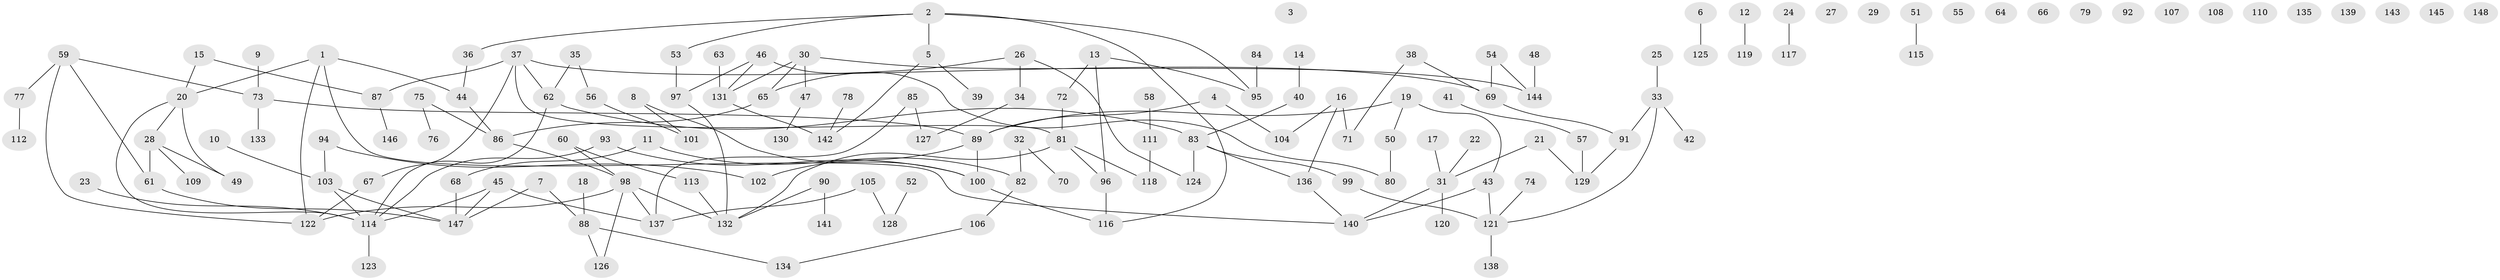 // coarse degree distribution, {5: 0.1111111111111111, 3: 0.16666666666666666, 2: 0.18518518518518517, 7: 0.037037037037037035, 4: 0.09259259259259259, 1: 0.2962962962962963, 8: 0.037037037037037035, 6: 0.05555555555555555, 9: 0.018518518518518517}
// Generated by graph-tools (version 1.1) at 2025/46/03/06/25 01:46:56]
// undirected, 148 vertices, 160 edges
graph export_dot {
graph [start="1"]
  node [color=gray90,style=filled];
  1;
  2;
  3;
  4;
  5;
  6;
  7;
  8;
  9;
  10;
  11;
  12;
  13;
  14;
  15;
  16;
  17;
  18;
  19;
  20;
  21;
  22;
  23;
  24;
  25;
  26;
  27;
  28;
  29;
  30;
  31;
  32;
  33;
  34;
  35;
  36;
  37;
  38;
  39;
  40;
  41;
  42;
  43;
  44;
  45;
  46;
  47;
  48;
  49;
  50;
  51;
  52;
  53;
  54;
  55;
  56;
  57;
  58;
  59;
  60;
  61;
  62;
  63;
  64;
  65;
  66;
  67;
  68;
  69;
  70;
  71;
  72;
  73;
  74;
  75;
  76;
  77;
  78;
  79;
  80;
  81;
  82;
  83;
  84;
  85;
  86;
  87;
  88;
  89;
  90;
  91;
  92;
  93;
  94;
  95;
  96;
  97;
  98;
  99;
  100;
  101;
  102;
  103;
  104;
  105;
  106;
  107;
  108;
  109;
  110;
  111;
  112;
  113;
  114;
  115;
  116;
  117;
  118;
  119;
  120;
  121;
  122;
  123;
  124;
  125;
  126;
  127;
  128;
  129;
  130;
  131;
  132;
  133;
  134;
  135;
  136;
  137;
  138;
  139;
  140;
  141;
  142;
  143;
  144;
  145;
  146;
  147;
  148;
  1 -- 20;
  1 -- 44;
  1 -- 122;
  1 -- 140;
  2 -- 5;
  2 -- 36;
  2 -- 53;
  2 -- 95;
  2 -- 116;
  4 -- 89;
  4 -- 104;
  5 -- 39;
  5 -- 142;
  6 -- 125;
  7 -- 88;
  7 -- 147;
  8 -- 100;
  8 -- 101;
  9 -- 73;
  10 -- 103;
  11 -- 68;
  11 -- 82;
  12 -- 119;
  13 -- 72;
  13 -- 95;
  13 -- 96;
  14 -- 40;
  15 -- 20;
  15 -- 87;
  16 -- 71;
  16 -- 104;
  16 -- 136;
  17 -- 31;
  18 -- 88;
  19 -- 43;
  19 -- 50;
  19 -- 89;
  20 -- 28;
  20 -- 49;
  20 -- 114;
  21 -- 31;
  21 -- 129;
  22 -- 31;
  23 -- 114;
  24 -- 117;
  25 -- 33;
  26 -- 34;
  26 -- 65;
  26 -- 124;
  28 -- 49;
  28 -- 61;
  28 -- 109;
  30 -- 47;
  30 -- 65;
  30 -- 131;
  30 -- 144;
  31 -- 120;
  31 -- 140;
  32 -- 70;
  32 -- 82;
  33 -- 42;
  33 -- 91;
  33 -- 121;
  34 -- 127;
  35 -- 56;
  35 -- 62;
  36 -- 44;
  37 -- 62;
  37 -- 67;
  37 -- 69;
  37 -- 81;
  37 -- 87;
  38 -- 69;
  38 -- 71;
  40 -- 83;
  41 -- 57;
  43 -- 121;
  43 -- 140;
  44 -- 86;
  45 -- 114;
  45 -- 137;
  45 -- 147;
  46 -- 80;
  46 -- 97;
  46 -- 131;
  47 -- 130;
  48 -- 144;
  50 -- 80;
  51 -- 115;
  52 -- 128;
  53 -- 97;
  54 -- 69;
  54 -- 144;
  56 -- 101;
  57 -- 129;
  58 -- 111;
  59 -- 61;
  59 -- 73;
  59 -- 77;
  59 -- 122;
  60 -- 98;
  60 -- 113;
  61 -- 147;
  62 -- 83;
  62 -- 114;
  63 -- 131;
  65 -- 86;
  67 -- 122;
  68 -- 147;
  69 -- 91;
  72 -- 81;
  73 -- 89;
  73 -- 133;
  74 -- 121;
  75 -- 76;
  75 -- 86;
  77 -- 112;
  78 -- 142;
  81 -- 96;
  81 -- 118;
  81 -- 132;
  82 -- 106;
  83 -- 99;
  83 -- 124;
  83 -- 136;
  84 -- 95;
  85 -- 127;
  85 -- 137;
  86 -- 98;
  87 -- 146;
  88 -- 126;
  88 -- 134;
  89 -- 100;
  89 -- 102;
  90 -- 132;
  90 -- 141;
  91 -- 129;
  93 -- 100;
  93 -- 114;
  94 -- 102;
  94 -- 103;
  96 -- 116;
  97 -- 132;
  98 -- 122;
  98 -- 126;
  98 -- 132;
  98 -- 137;
  99 -- 121;
  100 -- 116;
  103 -- 114;
  103 -- 147;
  105 -- 128;
  105 -- 137;
  106 -- 134;
  111 -- 118;
  113 -- 132;
  114 -- 123;
  121 -- 138;
  131 -- 142;
  136 -- 140;
}
